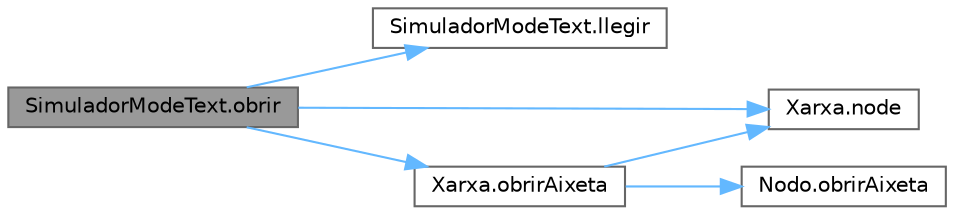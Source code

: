 digraph "SimuladorModeText.obrir"
{
 // LATEX_PDF_SIZE
  bgcolor="transparent";
  edge [fontname=Helvetica,fontsize=10,labelfontname=Helvetica,labelfontsize=10];
  node [fontname=Helvetica,fontsize=10,shape=box,height=0.2,width=0.4];
  rankdir="LR";
  Node1 [id="Node000001",label="SimuladorModeText.obrir",height=0.2,width=0.4,color="gray40", fillcolor="grey60", style="filled", fontcolor="black",tooltip="Obre l'aixeta."];
  Node1 -> Node2 [id="edge1_Node000001_Node000002",color="steelblue1",style="solid",tooltip=" "];
  Node2 [id="Node000002",label="SimuladorModeText.llegir",height=0.2,width=0.4,color="grey40", fillcolor="white", style="filled",URL="$class_simulador_mode_text.html#a522b599d1c60cdbcc9b4869c2feba8a6",tooltip="Llegeix una línia del BufferedReader."];
  Node1 -> Node3 [id="edge2_Node000001_Node000003",color="steelblue1",style="solid",tooltip=" "];
  Node3 [id="Node000003",label="Xarxa.node",height=0.2,width=0.4,color="grey40", fillcolor="white", style="filled",URL="$class_xarxa.html#ad54474fd5d22a71c1ad13e6c5d16fb10",tooltip="Retorna el node amb identificador id."];
  Node1 -> Node4 [id="edge3_Node000001_Node000004",color="steelblue1",style="solid",tooltip=" "];
  Node4 [id="Node000004",label="Xarxa.obrirAixeta",height=0.2,width=0.4,color="grey40", fillcolor="white", style="filled",URL="$class_xarxa.html#aa8a27b2053f8ca355bddce01fc741a41",tooltip="Obrir aixeta."];
  Node4 -> Node3 [id="edge4_Node000004_Node000003",color="steelblue1",style="solid",tooltip=" "];
  Node4 -> Node5 [id="edge5_Node000004_Node000005",color="steelblue1",style="solid",tooltip=" "];
  Node5 [id="Node000005",label="Nodo.obrirAixeta",height=0.2,width=0.4,color="grey40", fillcolor="white", style="filled",URL="$class_nodo.html#ac28e6f27c38887d31f01b01010369caa",tooltip="Obrir Aixeta."];
}
